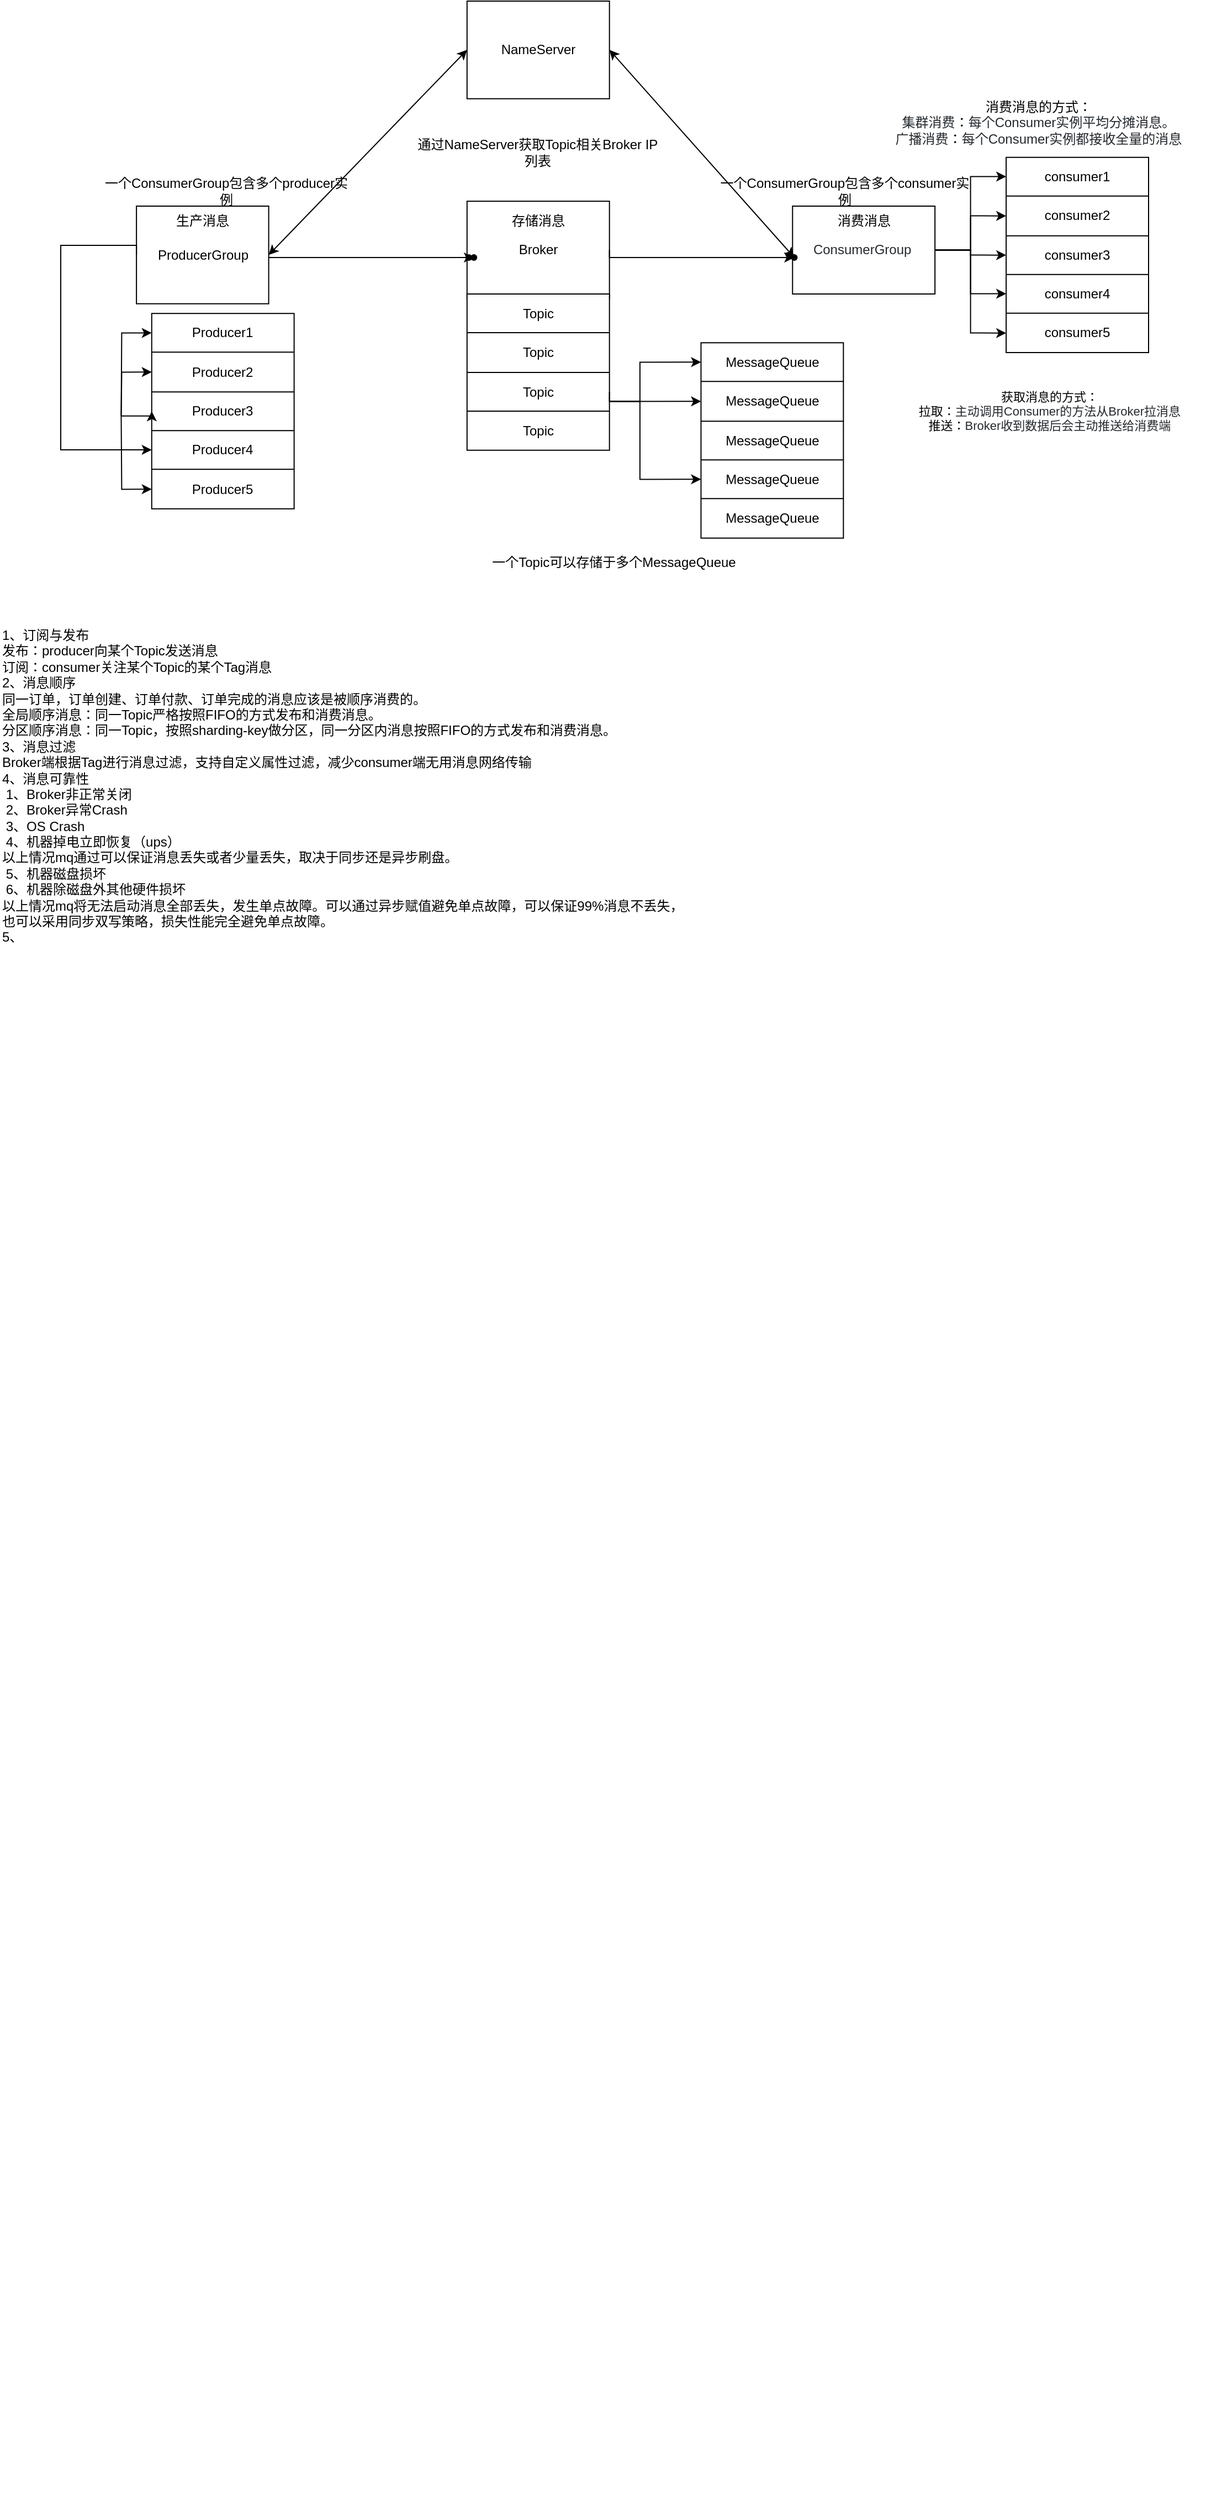 <mxfile version="14.8.3" type="github">
  <diagram id="I4QX_Wi00SEaCnopN8A2" name="第 1 页">
    <mxGraphModel dx="716" dy="378" grid="1" gridSize="10" guides="1" tooltips="1" connect="1" arrows="1" fold="1" page="1" pageScale="1" pageWidth="1200" pageHeight="1920" math="0" shadow="0">
      <root>
        <mxCell id="0" />
        <mxCell id="1" parent="0" />
        <mxCell id="4vib8y3hYMlXYEkq_KwY-170" value="" style="edgeStyle=orthogonalEdgeStyle;rounded=0;orthogonalLoop=1;jettySize=auto;html=1;fontSize=12;entryX=0.453;entryY=0.535;entryDx=0;entryDy=0;entryPerimeter=0;" edge="1" parent="1" source="4vib8y3hYMlXYEkq_KwY-1" target="4vib8y3hYMlXYEkq_KwY-169">
          <mxGeometry relative="1" as="geometry">
            <Array as="points">
              <mxPoint x="360" y="312" />
              <mxPoint x="360" y="312" />
            </Array>
          </mxGeometry>
        </mxCell>
        <mxCell id="4vib8y3hYMlXYEkq_KwY-1" value="ProducerGroup" style="rounded=0;whiteSpace=wrap;html=1;fontSize=12;" vertex="1" parent="1">
          <mxGeometry x="193.557" y="265.5" width="119.737" height="88.333" as="geometry" />
        </mxCell>
        <mxCell id="4vib8y3hYMlXYEkq_KwY-2" value="Broker" style="rounded=0;whiteSpace=wrap;html=1;fontSize=12;" vertex="1" parent="1">
          <mxGeometry x="492.895" y="261.08" width="128.947" height="88.333" as="geometry" />
        </mxCell>
        <mxCell id="4vib8y3hYMlXYEkq_KwY-3" value="&lt;span style=&quot;color: rgb(36, 41, 46); font-size: 12px; background-color: rgb(255, 255, 255);&quot;&gt;ConsumerGroup&amp;nbsp;&lt;/span&gt;" style="rounded=0;whiteSpace=wrap;html=1;fontSize=12;" vertex="1" parent="1">
          <mxGeometry x="787.632" y="265.5" width="128.947" height="79.5" as="geometry" />
        </mxCell>
        <mxCell id="4vib8y3hYMlXYEkq_KwY-4" value="" style="shape=table;html=1;whiteSpace=wrap;startSize=0;container=1;collapsible=0;childLayout=tableLayout;fontSize=12;" vertex="1" parent="1">
          <mxGeometry x="492.895" y="345.003" width="128.947" height="141.333" as="geometry" />
        </mxCell>
        <mxCell id="4vib8y3hYMlXYEkq_KwY-5" value="" style="shape=partialRectangle;html=1;whiteSpace=wrap;collapsible=0;dropTarget=0;pointerEvents=0;fillColor=none;top=0;left=0;bottom=0;right=0;points=[[0,0.5],[1,0.5]];portConstraint=eastwest;fontSize=12;" vertex="1" parent="4vib8y3hYMlXYEkq_KwY-4">
          <mxGeometry width="128.947" height="35" as="geometry" />
        </mxCell>
        <mxCell id="4vib8y3hYMlXYEkq_KwY-6" value="Topic" style="shape=partialRectangle;html=1;whiteSpace=wrap;connectable=0;fillColor=none;top=0;left=0;bottom=0;right=0;overflow=hidden;fontSize=12;" vertex="1" parent="4vib8y3hYMlXYEkq_KwY-5">
          <mxGeometry width="129" height="35" as="geometry" />
        </mxCell>
        <mxCell id="4vib8y3hYMlXYEkq_KwY-18" style="shape=partialRectangle;html=1;whiteSpace=wrap;collapsible=0;dropTarget=0;pointerEvents=0;fillColor=none;top=0;left=0;bottom=0;right=0;points=[[0,0.5],[1,0.5]];portConstraint=eastwest;fontSize=12;" vertex="1" parent="4vib8y3hYMlXYEkq_KwY-4">
          <mxGeometry y="35" width="128.947" height="36" as="geometry" />
        </mxCell>
        <mxCell id="4vib8y3hYMlXYEkq_KwY-19" value="&lt;span style=&quot;font-size: 12px;&quot;&gt;Topic&lt;/span&gt;" style="shape=partialRectangle;html=1;whiteSpace=wrap;connectable=0;fillColor=none;top=0;left=0;bottom=0;right=0;overflow=hidden;fontSize=12;" vertex="1" parent="4vib8y3hYMlXYEkq_KwY-18">
          <mxGeometry width="129" height="36" as="geometry" />
        </mxCell>
        <mxCell id="4vib8y3hYMlXYEkq_KwY-9" value="" style="shape=partialRectangle;html=1;whiteSpace=wrap;collapsible=0;dropTarget=0;pointerEvents=0;fillColor=none;top=0;left=0;bottom=0;right=0;points=[[0,0.5],[1,0.5]];portConstraint=eastwest;fontSize=12;" vertex="1" parent="4vib8y3hYMlXYEkq_KwY-4">
          <mxGeometry y="71" width="128.947" height="35" as="geometry" />
        </mxCell>
        <mxCell id="4vib8y3hYMlXYEkq_KwY-10" value="&lt;span style=&quot;font-size: 12px;&quot;&gt;Topic&lt;/span&gt;" style="shape=partialRectangle;html=1;whiteSpace=wrap;connectable=0;fillColor=none;top=0;left=0;bottom=0;right=0;overflow=hidden;fontSize=12;" vertex="1" parent="4vib8y3hYMlXYEkq_KwY-9">
          <mxGeometry width="129" height="35" as="geometry" />
        </mxCell>
        <mxCell id="4vib8y3hYMlXYEkq_KwY-13" value="" style="shape=partialRectangle;html=1;whiteSpace=wrap;collapsible=0;dropTarget=0;pointerEvents=0;fillColor=none;top=0;left=0;bottom=0;right=0;points=[[0,0.5],[1,0.5]];portConstraint=eastwest;fontSize=12;" vertex="1" parent="4vib8y3hYMlXYEkq_KwY-4">
          <mxGeometry y="106" width="128.947" height="35" as="geometry" />
        </mxCell>
        <mxCell id="4vib8y3hYMlXYEkq_KwY-14" value="&lt;span style=&quot;font-size: 12px;&quot;&gt;Topic&lt;/span&gt;" style="shape=partialRectangle;html=1;whiteSpace=wrap;connectable=0;fillColor=none;top=0;left=0;bottom=0;right=0;overflow=hidden;fontSize=12;" vertex="1" parent="4vib8y3hYMlXYEkq_KwY-13">
          <mxGeometry width="129" height="35" as="geometry" />
        </mxCell>
        <mxCell id="4vib8y3hYMlXYEkq_KwY-20" value="" style="shape=table;html=1;whiteSpace=wrap;startSize=0;container=1;collapsible=0;childLayout=tableLayout;fontSize=12;" vertex="1" parent="1">
          <mxGeometry x="704.737" y="389.167" width="128.947" height="176.667" as="geometry" />
        </mxCell>
        <mxCell id="4vib8y3hYMlXYEkq_KwY-21" value="" style="shape=partialRectangle;html=1;whiteSpace=wrap;collapsible=0;dropTarget=0;pointerEvents=0;fillColor=none;top=0;left=0;bottom=0;right=0;points=[[0,0.5],[1,0.5]];portConstraint=eastwest;fontSize=12;" vertex="1" parent="4vib8y3hYMlXYEkq_KwY-20">
          <mxGeometry width="128.947" height="35" as="geometry" />
        </mxCell>
        <mxCell id="4vib8y3hYMlXYEkq_KwY-22" value="MessageQueue" style="shape=partialRectangle;html=1;whiteSpace=wrap;connectable=0;fillColor=none;top=0;left=0;bottom=0;right=0;overflow=hidden;fontSize=12;" vertex="1" parent="4vib8y3hYMlXYEkq_KwY-21">
          <mxGeometry width="129" height="35" as="geometry" />
        </mxCell>
        <mxCell id="4vib8y3hYMlXYEkq_KwY-25" value="" style="shape=partialRectangle;html=1;whiteSpace=wrap;collapsible=0;dropTarget=0;pointerEvents=0;fillColor=none;top=0;left=0;bottom=0;right=0;points=[[0,0.5],[1,0.5]];portConstraint=eastwest;fontSize=12;" vertex="1" parent="4vib8y3hYMlXYEkq_KwY-20">
          <mxGeometry y="35" width="128.947" height="36" as="geometry" />
        </mxCell>
        <mxCell id="4vib8y3hYMlXYEkq_KwY-26" value="&lt;span style=&quot;font-size: 12px;&quot;&gt;MessageQueue&lt;/span&gt;" style="shape=partialRectangle;html=1;whiteSpace=wrap;connectable=0;fillColor=none;top=0;left=0;bottom=0;right=0;overflow=hidden;fontSize=12;" vertex="1" parent="4vib8y3hYMlXYEkq_KwY-25">
          <mxGeometry width="129" height="36" as="geometry" />
        </mxCell>
        <mxCell id="4vib8y3hYMlXYEkq_KwY-29" value="" style="shape=partialRectangle;html=1;whiteSpace=wrap;collapsible=0;dropTarget=0;pointerEvents=0;fillColor=none;top=0;left=0;bottom=0;right=0;points=[[0,0.5],[1,0.5]];portConstraint=eastwest;fontSize=12;" vertex="1" parent="4vib8y3hYMlXYEkq_KwY-20">
          <mxGeometry y="71" width="128.947" height="35" as="geometry" />
        </mxCell>
        <mxCell id="4vib8y3hYMlXYEkq_KwY-30" value="&lt;span style=&quot;font-size: 12px;&quot;&gt;MessageQueue&lt;/span&gt;" style="shape=partialRectangle;html=1;whiteSpace=wrap;connectable=0;fillColor=none;top=0;left=0;bottom=0;right=0;overflow=hidden;fontSize=12;" vertex="1" parent="4vib8y3hYMlXYEkq_KwY-29">
          <mxGeometry width="129" height="35" as="geometry" />
        </mxCell>
        <mxCell id="4vib8y3hYMlXYEkq_KwY-39" style="shape=partialRectangle;html=1;whiteSpace=wrap;collapsible=0;dropTarget=0;pointerEvents=0;fillColor=none;top=0;left=0;bottom=0;right=0;points=[[0,0.5],[1,0.5]];portConstraint=eastwest;fontSize=12;" vertex="1" parent="4vib8y3hYMlXYEkq_KwY-20">
          <mxGeometry y="106" width="128.947" height="35" as="geometry" />
        </mxCell>
        <mxCell id="4vib8y3hYMlXYEkq_KwY-40" value="&lt;span style=&quot;font-size: 12px;&quot;&gt;MessageQueue&lt;/span&gt;" style="shape=partialRectangle;html=1;whiteSpace=wrap;connectable=0;fillColor=none;top=0;left=0;bottom=0;right=0;overflow=hidden;fontSize=12;" vertex="1" parent="4vib8y3hYMlXYEkq_KwY-39">
          <mxGeometry width="129" height="35" as="geometry" />
        </mxCell>
        <mxCell id="4vib8y3hYMlXYEkq_KwY-41" style="shape=partialRectangle;html=1;whiteSpace=wrap;collapsible=0;dropTarget=0;pointerEvents=0;fillColor=none;top=0;left=0;bottom=0;right=0;points=[[0,0.5],[1,0.5]];portConstraint=eastwest;fontSize=12;" vertex="1" parent="4vib8y3hYMlXYEkq_KwY-20">
          <mxGeometry y="141" width="128.947" height="36" as="geometry" />
        </mxCell>
        <mxCell id="4vib8y3hYMlXYEkq_KwY-42" value="&lt;span style=&quot;font-size: 12px;&quot;&gt;MessageQueue&lt;/span&gt;" style="shape=partialRectangle;html=1;whiteSpace=wrap;connectable=0;fillColor=none;top=0;left=0;bottom=0;right=0;overflow=hidden;fontSize=12;" vertex="1" parent="4vib8y3hYMlXYEkq_KwY-41">
          <mxGeometry width="129" height="36" as="geometry" />
        </mxCell>
        <mxCell id="4vib8y3hYMlXYEkq_KwY-36" value="" style="edgeStyle=orthogonalEdgeStyle;rounded=0;orthogonalLoop=1;jettySize=auto;html=1;entryX=0;entryY=0.5;entryDx=0;entryDy=0;fontSize=12;" edge="1" parent="1" source="4vib8y3hYMlXYEkq_KwY-9" target="4vib8y3hYMlXYEkq_KwY-39">
          <mxGeometry x="60" y="80" as="geometry">
            <Array as="points">
              <mxPoint x="649.474" y="442.167" />
              <mxPoint x="649.474" y="512.833" />
            </Array>
          </mxGeometry>
        </mxCell>
        <mxCell id="4vib8y3hYMlXYEkq_KwY-37" value="" style="edgeStyle=orthogonalEdgeStyle;rounded=0;orthogonalLoop=1;jettySize=auto;html=1;exitX=1;exitY=0.5;exitDx=0;exitDy=0;entryX=0;entryY=0.5;entryDx=0;entryDy=0;fontSize=12;" edge="1" parent="1" source="4vib8y3hYMlXYEkq_KwY-9" target="4vib8y3hYMlXYEkq_KwY-25">
          <mxGeometry x="60" y="80" as="geometry">
            <mxPoint x="631.053" y="451" as="sourcePoint" />
            <mxPoint x="713.947" y="486.333" as="targetPoint" />
            <Array as="points">
              <mxPoint x="622" y="442" />
            </Array>
          </mxGeometry>
        </mxCell>
        <mxCell id="4vib8y3hYMlXYEkq_KwY-38" value="" style="edgeStyle=orthogonalEdgeStyle;rounded=0;orthogonalLoop=1;jettySize=auto;html=1;entryX=0;entryY=0.5;entryDx=0;entryDy=0;fontSize=12;" edge="1" parent="1" target="4vib8y3hYMlXYEkq_KwY-21">
          <mxGeometry x="60" y="80" as="geometry">
            <mxPoint x="621.842" y="442.167" as="sourcePoint" />
            <mxPoint x="713.947" y="451" as="targetPoint" />
            <Array as="points">
              <mxPoint x="649.474" y="442.167" />
              <mxPoint x="649.474" y="406.833" />
            </Array>
          </mxGeometry>
        </mxCell>
        <mxCell id="4vib8y3hYMlXYEkq_KwY-47" value="" style="shape=waypoint;size=6;pointerEvents=1;points=[];fillColor=#ffffff;resizable=0;rotatable=0;perimeter=centerPerimeter;snapToPoint=1;rounded=0;fontSize=12;" vertex="1" parent="1">
          <mxGeometry x="474.474" y="292" width="40" height="40" as="geometry" />
        </mxCell>
        <mxCell id="4vib8y3hYMlXYEkq_KwY-49" value="" style="shape=waypoint;size=6;pointerEvents=1;points=[];fillColor=#ffffff;resizable=0;rotatable=0;perimeter=centerPerimeter;snapToPoint=1;rounded=0;fontSize=12;" vertex="1" parent="1">
          <mxGeometry x="769.211" y="292" width="40" height="40" as="geometry" />
        </mxCell>
        <mxCell id="4vib8y3hYMlXYEkq_KwY-51" value="" style="shape=table;html=1;whiteSpace=wrap;startSize=0;container=1;collapsible=0;childLayout=tableLayout;fontSize=12;" vertex="1" parent="1">
          <mxGeometry x="981.053" y="221.333" width="128.947" height="176.667" as="geometry" />
        </mxCell>
        <mxCell id="4vib8y3hYMlXYEkq_KwY-52" value="" style="shape=partialRectangle;html=1;whiteSpace=wrap;collapsible=0;dropTarget=0;pointerEvents=0;fillColor=none;top=0;left=0;bottom=0;right=0;points=[[0,0.5],[1,0.5]];portConstraint=eastwest;fontSize=12;" vertex="1" parent="4vib8y3hYMlXYEkq_KwY-51">
          <mxGeometry width="128.947" height="35" as="geometry" />
        </mxCell>
        <mxCell id="4vib8y3hYMlXYEkq_KwY-53" value="consumer1" style="shape=partialRectangle;html=1;whiteSpace=wrap;connectable=0;fillColor=none;top=0;left=0;bottom=0;right=0;overflow=hidden;fontSize=12;" vertex="1" parent="4vib8y3hYMlXYEkq_KwY-52">
          <mxGeometry width="129" height="35" as="geometry" />
        </mxCell>
        <mxCell id="4vib8y3hYMlXYEkq_KwY-54" value="" style="shape=partialRectangle;html=1;whiteSpace=wrap;collapsible=0;dropTarget=0;pointerEvents=0;fillColor=none;top=0;left=0;bottom=0;right=0;points=[[0,0.5],[1,0.5]];portConstraint=eastwest;fontSize=12;" vertex="1" parent="4vib8y3hYMlXYEkq_KwY-51">
          <mxGeometry y="35" width="128.947" height="36" as="geometry" />
        </mxCell>
        <mxCell id="4vib8y3hYMlXYEkq_KwY-55" value="consumer2" style="shape=partialRectangle;html=1;whiteSpace=wrap;connectable=0;fillColor=none;top=0;left=0;bottom=0;right=0;overflow=hidden;fontSize=12;" vertex="1" parent="4vib8y3hYMlXYEkq_KwY-54">
          <mxGeometry width="129" height="36" as="geometry" />
        </mxCell>
        <mxCell id="4vib8y3hYMlXYEkq_KwY-56" value="" style="shape=partialRectangle;html=1;whiteSpace=wrap;collapsible=0;dropTarget=0;pointerEvents=0;fillColor=none;top=0;left=0;bottom=0;right=0;points=[[0,0.5],[1,0.5]];portConstraint=eastwest;fontSize=12;" vertex="1" parent="4vib8y3hYMlXYEkq_KwY-51">
          <mxGeometry y="71" width="128.947" height="35" as="geometry" />
        </mxCell>
        <mxCell id="4vib8y3hYMlXYEkq_KwY-57" value="consumer3" style="shape=partialRectangle;html=1;whiteSpace=wrap;connectable=0;fillColor=none;top=0;left=0;bottom=0;right=0;overflow=hidden;fontSize=12;" vertex="1" parent="4vib8y3hYMlXYEkq_KwY-56">
          <mxGeometry width="129" height="35" as="geometry" />
        </mxCell>
        <mxCell id="4vib8y3hYMlXYEkq_KwY-58" style="shape=partialRectangle;html=1;whiteSpace=wrap;collapsible=0;dropTarget=0;pointerEvents=0;fillColor=none;top=0;left=0;bottom=0;right=0;points=[[0,0.5],[1,0.5]];portConstraint=eastwest;fontSize=12;" vertex="1" parent="4vib8y3hYMlXYEkq_KwY-51">
          <mxGeometry y="106" width="128.947" height="35" as="geometry" />
        </mxCell>
        <mxCell id="4vib8y3hYMlXYEkq_KwY-59" value="consumer4" style="shape=partialRectangle;html=1;whiteSpace=wrap;connectable=0;fillColor=none;top=0;left=0;bottom=0;right=0;overflow=hidden;fontSize=12;" vertex="1" parent="4vib8y3hYMlXYEkq_KwY-58">
          <mxGeometry width="129" height="35" as="geometry" />
        </mxCell>
        <mxCell id="4vib8y3hYMlXYEkq_KwY-60" style="shape=partialRectangle;html=1;whiteSpace=wrap;collapsible=0;dropTarget=0;pointerEvents=0;fillColor=none;top=0;left=0;bottom=0;right=0;points=[[0,0.5],[1,0.5]];portConstraint=eastwest;fontSize=12;" vertex="1" parent="4vib8y3hYMlXYEkq_KwY-51">
          <mxGeometry y="141" width="128.947" height="36" as="geometry" />
        </mxCell>
        <mxCell id="4vib8y3hYMlXYEkq_KwY-61" value="consumer5" style="shape=partialRectangle;html=1;whiteSpace=wrap;connectable=0;fillColor=none;top=0;left=0;bottom=0;right=0;overflow=hidden;fontSize=12;" vertex="1" parent="4vib8y3hYMlXYEkq_KwY-60">
          <mxGeometry width="129" height="36" as="geometry" />
        </mxCell>
        <mxCell id="4vib8y3hYMlXYEkq_KwY-66" value="" style="edgeStyle=orthogonalEdgeStyle;rounded=0;orthogonalLoop=1;jettySize=auto;html=1;exitX=1;exitY=0.5;exitDx=0;exitDy=0;fontSize=12;" edge="1" parent="1" source="4vib8y3hYMlXYEkq_KwY-3" target="4vib8y3hYMlXYEkq_KwY-52">
          <mxGeometry x="60" y="80" as="geometry">
            <mxPoint x="925.789" y="314.083" as="sourcePoint" />
            <mxPoint x="990.263" y="353.833" as="targetPoint" />
          </mxGeometry>
        </mxCell>
        <mxCell id="4vib8y3hYMlXYEkq_KwY-67" value="" style="edgeStyle=orthogonalEdgeStyle;rounded=0;orthogonalLoop=1;jettySize=auto;html=1;exitX=1;exitY=0.5;exitDx=0;exitDy=0;entryX=0;entryY=0.5;entryDx=0;entryDy=0;fontSize=12;" edge="1" parent="1" source="4vib8y3hYMlXYEkq_KwY-3" target="4vib8y3hYMlXYEkq_KwY-54">
          <mxGeometry x="60" y="80" as="geometry">
            <mxPoint x="925.789" y="314.083" as="sourcePoint" />
            <mxPoint x="990.263" y="247.833" as="targetPoint" />
          </mxGeometry>
        </mxCell>
        <mxCell id="4vib8y3hYMlXYEkq_KwY-68" value="" style="edgeStyle=orthogonalEdgeStyle;rounded=0;orthogonalLoop=1;jettySize=auto;html=1;exitX=1;exitY=0.5;exitDx=0;exitDy=0;entryX=0;entryY=0.5;entryDx=0;entryDy=0;fontSize=12;" edge="1" parent="1" source="4vib8y3hYMlXYEkq_KwY-3" target="4vib8y3hYMlXYEkq_KwY-56">
          <mxGeometry x="60" y="80" as="geometry">
            <mxPoint x="925.789" y="314.083" as="sourcePoint" />
            <mxPoint x="990.263" y="283.167" as="targetPoint" />
          </mxGeometry>
        </mxCell>
        <mxCell id="4vib8y3hYMlXYEkq_KwY-69" value="" style="edgeStyle=orthogonalEdgeStyle;rounded=0;orthogonalLoop=1;jettySize=auto;html=1;exitX=1;exitY=0.5;exitDx=0;exitDy=0;entryX=0;entryY=0.5;entryDx=0;entryDy=0;entryPerimeter=0;fontSize=12;" edge="1" parent="1" source="4vib8y3hYMlXYEkq_KwY-3" target="4vib8y3hYMlXYEkq_KwY-60">
          <mxGeometry x="60" y="80" as="geometry">
            <mxPoint x="935" y="322.917" as="sourcePoint" />
            <mxPoint x="999.474" y="292" as="targetPoint" />
          </mxGeometry>
        </mxCell>
        <mxCell id="4vib8y3hYMlXYEkq_KwY-72" value="一个ConsumerGroup包含多个consumer实例" style="text;html=1;strokeColor=none;fillColor=none;align=center;verticalAlign=middle;whiteSpace=wrap;rounded=0;fontSize=12;" vertex="1" parent="1">
          <mxGeometry x="719.996" y="229.997" width="230.263" height="44.167" as="geometry" />
        </mxCell>
        <mxCell id="4vib8y3hYMlXYEkq_KwY-73" value="一个Topic可以存储于多个MessageQueue" style="text;html=1;strokeColor=none;fillColor=none;align=center;verticalAlign=middle;whiteSpace=wrap;rounded=0;fontSize=12;" vertex="1" parent="1">
          <mxGeometry x="511.316" y="565.833" width="230.263" height="44.167" as="geometry" />
        </mxCell>
        <mxCell id="4vib8y3hYMlXYEkq_KwY-74" value="生产消息" style="text;html=1;strokeColor=none;fillColor=none;align=center;verticalAlign=middle;whiteSpace=wrap;rounded=0;fontSize=12;" vertex="1" parent="1">
          <mxGeometry x="182.039" y="256.667" width="142.763" height="44.167" as="geometry" />
        </mxCell>
        <mxCell id="4vib8y3hYMlXYEkq_KwY-75" value="存储消息" style="text;html=1;strokeColor=none;fillColor=none;align=center;verticalAlign=middle;whiteSpace=wrap;rounded=0;fontSize=12;" vertex="1" parent="1">
          <mxGeometry x="485.987" y="256.667" width="142.763" height="44.167" as="geometry" />
        </mxCell>
        <mxCell id="4vib8y3hYMlXYEkq_KwY-76" value="消费消息" style="text;html=1;strokeColor=none;fillColor=none;align=center;verticalAlign=middle;whiteSpace=wrap;rounded=0;fontSize=12;" vertex="1" parent="1">
          <mxGeometry x="780.724" y="256.667" width="142.763" height="44.167" as="geometry" />
        </mxCell>
        <mxCell id="4vib8y3hYMlXYEkq_KwY-77" value="&lt;h2 style=&quot;box-sizing: border-box; margin-bottom: 16px; margin-top: 24px; font-weight: 600; font-size: 12px; line-height: 1.25; border-bottom: 1px solid; padding-bottom: 0.3em; color: rgb(36, 41, 46); font-style: normal; letter-spacing: normal; text-indent: 0px; text-transform: none; word-spacing: 0px; background-color: rgb(255, 255, 255);&quot;&gt;&lt;br style=&quot;font-size: 12px;&quot;&gt;&lt;/h2&gt;" style="text;whiteSpace=wrap;html=1;fontSize=12;" vertex="1" parent="1">
          <mxGeometry x="350.132" y="88.833" width="128.947" height="70.667" as="geometry" />
        </mxCell>
        <mxCell id="4vib8y3hYMlXYEkq_KwY-78" value="NameServer" style="rounded=0;whiteSpace=wrap;html=1;fontSize=12;" vertex="1" parent="1">
          <mxGeometry x="492.895" y="80" width="128.947" height="88.333" as="geometry" />
        </mxCell>
        <mxCell id="4vib8y3hYMlXYEkq_KwY-79" value="" style="endArrow=classic;startArrow=classic;html=1;exitX=1;exitY=0.5;exitDx=0;exitDy=0;entryX=0;entryY=0.5;entryDx=0;entryDy=0;fontSize=12;" edge="1" parent="1" source="4vib8y3hYMlXYEkq_KwY-1" target="4vib8y3hYMlXYEkq_KwY-78">
          <mxGeometry x="60" y="80" width="50" height="50" as="geometry">
            <mxPoint x="649.474" y="247.833" as="sourcePoint" />
            <mxPoint x="695.526" y="203.667" as="targetPoint" />
          </mxGeometry>
        </mxCell>
        <mxCell id="4vib8y3hYMlXYEkq_KwY-80" value="" style="endArrow=classic;startArrow=classic;html=1;exitX=0.47;exitY=0.455;exitDx=0;exitDy=0;exitPerimeter=0;fontSize=12;" edge="1" parent="1" source="4vib8y3hYMlXYEkq_KwY-49">
          <mxGeometry x="60" y="80" width="50" height="50" as="geometry">
            <mxPoint x="317.895" y="318.5" as="sourcePoint" />
            <mxPoint x="621.842" y="124.167" as="targetPoint" />
          </mxGeometry>
        </mxCell>
        <mxCell id="4vib8y3hYMlXYEkq_KwY-81" value="通过NameServer获取Topic相关Broker IP列表" style="text;html=1;strokeColor=none;fillColor=none;align=center;verticalAlign=middle;whiteSpace=wrap;rounded=0;fontSize=12;" vertex="1" parent="1">
          <mxGeometry x="442.237" y="194.833" width="230.263" height="44.167" as="geometry" />
        </mxCell>
        <mxCell id="4vib8y3hYMlXYEkq_KwY-148" value="" style="shape=table;html=1;whiteSpace=wrap;startSize=0;container=1;collapsible=0;childLayout=tableLayout;direction=east;fontSize=12;" vertex="1" parent="1">
          <mxGeometry x="207.368" y="362.667" width="128.947" height="176.667" as="geometry" />
        </mxCell>
        <mxCell id="4vib8y3hYMlXYEkq_KwY-149" value="" style="shape=partialRectangle;html=1;whiteSpace=wrap;collapsible=0;dropTarget=0;pointerEvents=0;fillColor=none;top=0;left=0;bottom=0;right=0;points=[[0,0.5],[1,0.5]];portConstraint=eastwest;fontSize=12;" vertex="1" parent="4vib8y3hYMlXYEkq_KwY-148">
          <mxGeometry width="128.947" height="35" as="geometry" />
        </mxCell>
        <mxCell id="4vib8y3hYMlXYEkq_KwY-150" value="Producer1" style="shape=partialRectangle;html=1;whiteSpace=wrap;connectable=0;fillColor=none;top=0;left=0;bottom=0;right=0;overflow=hidden;fontSize=12;" vertex="1" parent="4vib8y3hYMlXYEkq_KwY-149">
          <mxGeometry width="129" height="35" as="geometry" />
        </mxCell>
        <mxCell id="4vib8y3hYMlXYEkq_KwY-151" value="" style="shape=partialRectangle;html=1;whiteSpace=wrap;collapsible=0;dropTarget=0;pointerEvents=0;fillColor=none;top=0;left=0;bottom=0;right=0;points=[[0,0.5],[1,0.5]];portConstraint=eastwest;fontSize=12;" vertex="1" parent="4vib8y3hYMlXYEkq_KwY-148">
          <mxGeometry y="35" width="128.947" height="36" as="geometry" />
        </mxCell>
        <mxCell id="4vib8y3hYMlXYEkq_KwY-152" value="Producer2" style="shape=partialRectangle;html=1;whiteSpace=wrap;connectable=0;fillColor=none;top=0;left=0;bottom=0;right=0;overflow=hidden;fontSize=12;" vertex="1" parent="4vib8y3hYMlXYEkq_KwY-151">
          <mxGeometry width="129" height="36" as="geometry" />
        </mxCell>
        <mxCell id="4vib8y3hYMlXYEkq_KwY-153" value="" style="shape=partialRectangle;html=1;whiteSpace=wrap;collapsible=0;dropTarget=0;pointerEvents=0;fillColor=none;top=0;left=0;bottom=0;right=0;points=[[0,0.5],[1,0.5]];portConstraint=eastwest;fontSize=12;" vertex="1" parent="4vib8y3hYMlXYEkq_KwY-148">
          <mxGeometry y="71" width="128.947" height="35" as="geometry" />
        </mxCell>
        <mxCell id="4vib8y3hYMlXYEkq_KwY-154" value="Producer3" style="shape=partialRectangle;html=1;whiteSpace=wrap;connectable=0;fillColor=none;top=0;left=0;bottom=0;right=0;overflow=hidden;fontSize=12;" vertex="1" parent="4vib8y3hYMlXYEkq_KwY-153">
          <mxGeometry width="129" height="35" as="geometry" />
        </mxCell>
        <mxCell id="4vib8y3hYMlXYEkq_KwY-155" style="shape=partialRectangle;html=1;whiteSpace=wrap;collapsible=0;dropTarget=0;pointerEvents=0;fillColor=none;top=0;left=0;bottom=0;right=0;points=[[0,0.5],[1,0.5]];portConstraint=eastwest;fontSize=12;" vertex="1" parent="4vib8y3hYMlXYEkq_KwY-148">
          <mxGeometry y="106" width="128.947" height="35" as="geometry" />
        </mxCell>
        <mxCell id="4vib8y3hYMlXYEkq_KwY-156" value="Producer4" style="shape=partialRectangle;html=1;whiteSpace=wrap;connectable=0;fillColor=none;top=0;left=0;bottom=0;right=0;overflow=hidden;fontSize=12;" vertex="1" parent="4vib8y3hYMlXYEkq_KwY-155">
          <mxGeometry width="129" height="35" as="geometry" />
        </mxCell>
        <mxCell id="4vib8y3hYMlXYEkq_KwY-157" style="shape=partialRectangle;html=1;whiteSpace=wrap;collapsible=0;dropTarget=0;pointerEvents=0;fillColor=none;top=0;left=0;bottom=0;right=0;points=[[0,0.5],[1,0.5]];portConstraint=eastwest;fontSize=12;" vertex="1" parent="4vib8y3hYMlXYEkq_KwY-148">
          <mxGeometry y="141" width="128.947" height="36" as="geometry" />
        </mxCell>
        <mxCell id="4vib8y3hYMlXYEkq_KwY-158" value="Producer5" style="shape=partialRectangle;html=1;whiteSpace=wrap;connectable=0;fillColor=none;top=0;left=0;bottom=0;right=0;overflow=hidden;fontSize=12;" vertex="1" parent="4vib8y3hYMlXYEkq_KwY-157">
          <mxGeometry width="129" height="36" as="geometry" />
        </mxCell>
        <mxCell id="4vib8y3hYMlXYEkq_KwY-159" value="" style="edgeStyle=orthogonalEdgeStyle;rounded=0;orthogonalLoop=1;jettySize=auto;html=1;exitX=1;exitY=0.5;exitDx=0;exitDy=0;fontSize=12;" edge="1" parent="1" target="4vib8y3hYMlXYEkq_KwY-149">
          <mxGeometry x="60" y="80" as="geometry">
            <mxPoint x="179.737" y="455.417" as="sourcePoint" />
            <mxPoint x="276.447" y="481.917" as="targetPoint" />
          </mxGeometry>
        </mxCell>
        <mxCell id="4vib8y3hYMlXYEkq_KwY-160" value="" style="edgeStyle=orthogonalEdgeStyle;rounded=0;orthogonalLoop=1;jettySize=auto;html=1;exitX=1;exitY=0.5;exitDx=0;exitDy=0;entryX=0;entryY=0.5;entryDx=0;entryDy=0;fontSize=12;" edge="1" parent="1" target="4vib8y3hYMlXYEkq_KwY-151">
          <mxGeometry x="60" y="80" as="geometry">
            <mxPoint x="179.737" y="455.417" as="sourcePoint" />
            <mxPoint x="276.447" y="375.917" as="targetPoint" />
          </mxGeometry>
        </mxCell>
        <mxCell id="4vib8y3hYMlXYEkq_KwY-161" value="" style="edgeStyle=orthogonalEdgeStyle;rounded=0;orthogonalLoop=1;jettySize=auto;html=1;exitX=1;exitY=0.5;exitDx=0;exitDy=0;entryX=0;entryY=0.5;entryDx=0;entryDy=0;fontSize=12;" edge="1" parent="1" target="4vib8y3hYMlXYEkq_KwY-153">
          <mxGeometry x="60" y="80" as="geometry">
            <mxPoint x="179.737" y="455.417" as="sourcePoint" />
            <mxPoint x="276.447" y="411.25" as="targetPoint" />
          </mxGeometry>
        </mxCell>
        <mxCell id="4vib8y3hYMlXYEkq_KwY-162" value="" style="edgeStyle=orthogonalEdgeStyle;rounded=0;orthogonalLoop=1;jettySize=auto;html=1;exitX=1;exitY=0.5;exitDx=0;exitDy=0;entryX=0;entryY=0.5;entryDx=0;entryDy=0;entryPerimeter=0;fontSize=12;" edge="1" parent="1" target="4vib8y3hYMlXYEkq_KwY-157">
          <mxGeometry x="60" y="80" as="geometry">
            <mxPoint x="179.737" y="455.417" as="sourcePoint" />
            <mxPoint x="285.658" y="420.083" as="targetPoint" />
          </mxGeometry>
        </mxCell>
        <mxCell id="4vib8y3hYMlXYEkq_KwY-146" value="" style="edgeStyle=orthogonalEdgeStyle;rounded=0;orthogonalLoop=1;jettySize=auto;html=1;exitX=0;exitY=0.5;exitDx=0;exitDy=0;fontSize=12;" edge="1" parent="1" source="4vib8y3hYMlXYEkq_KwY-1" target="4vib8y3hYMlXYEkq_KwY-155">
          <mxGeometry x="60" y="80" as="geometry">
            <Array as="points">
              <mxPoint x="125" y="301" />
              <mxPoint x="125" y="486" />
            </Array>
          </mxGeometry>
        </mxCell>
        <mxCell id="4vib8y3hYMlXYEkq_KwY-164" value="一个ConsumerGroup包含多个producer实例" style="text;html=1;strokeColor=none;fillColor=none;align=center;verticalAlign=middle;whiteSpace=wrap;rounded=0;fontSize=12;" vertex="1" parent="1">
          <mxGeometry x="160" y="229.993" width="230.263" height="44.167" as="geometry" />
        </mxCell>
        <mxCell id="4vib8y3hYMlXYEkq_KwY-165" value="&lt;font style=&quot;font-size: 11px&quot;&gt;获取消息的方式：&lt;br style=&quot;font-size: 11px&quot;&gt;拉取：&lt;span style=&quot;color: rgb(36 , 41 , 46) ; font-size: 11px ; background-color: rgb(255 , 255 , 255)&quot;&gt;主动调用Consumer的方法从Broker拉消息&lt;/span&gt;&lt;br style=&quot;font-size: 11px&quot;&gt;推送：&lt;span style=&quot;color: rgb(36 , 41 , 46) ; background-color: rgb(255 , 255 , 255) ; font-size: 11px&quot;&gt;Broker收到数据后会主动推送给消费端&lt;/span&gt;&lt;/font&gt;" style="text;html=1;strokeColor=none;fillColor=none;align=center;verticalAlign=middle;whiteSpace=wrap;rounded=0;fontSize=11;" vertex="1" parent="1">
          <mxGeometry x="880" y="428.91" width="280.66" height="44.17" as="geometry" />
        </mxCell>
        <mxCell id="4vib8y3hYMlXYEkq_KwY-50" value="" style="edgeStyle=orthogonalEdgeStyle;rounded=0;orthogonalLoop=1;jettySize=auto;html=1;fontSize=12;exitX=1;exitY=0.5;exitDx=0;exitDy=0;" edge="1" parent="1" source="4vib8y3hYMlXYEkq_KwY-2" target="4vib8y3hYMlXYEkq_KwY-49">
          <mxGeometry x="60" y="80" as="geometry">
            <Array as="points">
              <mxPoint x="622" y="312" />
            </Array>
          </mxGeometry>
        </mxCell>
        <mxCell id="4vib8y3hYMlXYEkq_KwY-65" value="" style="edgeStyle=orthogonalEdgeStyle;rounded=0;orthogonalLoop=1;jettySize=auto;html=1;fontSize=12;" edge="1" parent="1" source="4vib8y3hYMlXYEkq_KwY-3" target="4vib8y3hYMlXYEkq_KwY-58">
          <mxGeometry x="60" y="80" as="geometry" />
        </mxCell>
        <mxCell id="4vib8y3hYMlXYEkq_KwY-169" value="" style="shape=waypoint;size=6;pointerEvents=1;points=[];fillColor=#ffffff;resizable=0;rotatable=0;perimeter=centerPerimeter;snapToPoint=1;rounded=0;" vertex="1" parent="1">
          <mxGeometry x="479.083" y="291.997" width="40" height="40" as="geometry" />
        </mxCell>
        <mxCell id="4vib8y3hYMlXYEkq_KwY-171" value="&lt;font style=&quot;font-size: 12px;&quot;&gt;消费消息的方式：&lt;br style=&quot;font-size: 12px;&quot;&gt;&lt;span style=&quot;color: rgb(36, 41, 46); font-size: 12px; background-color: rgb(255, 255, 255);&quot;&gt;集群消费&lt;/span&gt;：&lt;span style=&quot;color: rgb(36, 41, 46); font-size: 12px; background-color: rgb(255, 255, 255);&quot;&gt;每个Consumer实例平均分摊消息。&lt;/span&gt;&lt;br style=&quot;font-size: 12px;&quot;&gt;&lt;span style=&quot;color: rgb(36, 41, 46); font-size: 12px; background-color: rgb(255, 255, 255);&quot;&gt;广播消费&lt;/span&gt;：&lt;/font&gt;&lt;span style=&quot;color: rgb(36, 41, 46); font-size: 12px; background-color: rgb(255, 255, 255);&quot;&gt;每个Consumer实例都接收全量的消息&lt;/span&gt;" style="text;html=1;strokeColor=none;fillColor=none;align=center;verticalAlign=middle;whiteSpace=wrap;rounded=0;fontSize=12;" vertex="1" parent="1">
          <mxGeometry x="870" y="168.33" width="280.66" height="44.17" as="geometry" />
        </mxCell>
        <mxCell id="4vib8y3hYMlXYEkq_KwY-172" value="1、订阅与发布&lt;br&gt;发布：producer向某个Topic发送消息&lt;br&gt;订阅：consumer关注某个Topic的某个Tag消息&lt;br&gt;2、消息顺序&lt;br&gt;同一订单，订单创建、订单付款、订单完成的消息应该是被顺序消费的。&lt;br&gt;全局顺序消息：同一Topic严格按照FIFO的方式发布和消费消息。&lt;br&gt;分区顺序消息：同一Topic，按照sharding-key做分区，同一分区内消息按照FIFO的方式发布和消费消息。&lt;br&gt;3、消息过滤&lt;br&gt;Broker端根据Tag进行消息过滤，支持自定义属性过滤，减少consumer端无用消息网络传输&lt;br&gt;4、消息可靠性&lt;br&gt;&lt;span style=&quot;white-space: pre&quot;&gt;	&lt;/span&gt;1、Broker非正常关闭&lt;br&gt;&lt;span style=&quot;white-space: pre&quot;&gt;	&lt;/span&gt;2、Broker异常Crash&lt;br&gt;&lt;span style=&quot;white-space: pre&quot;&gt;	&lt;/span&gt;3、OS Crash&lt;br&gt;&lt;span style=&quot;white-space: pre&quot;&gt;	&lt;/span&gt;4、机器掉电立即恢复（ups）&lt;br&gt;以上情况mq通过可以保证消息丢失或者少量丢失，取决于同步还是异步刷盘。&lt;br&gt;&lt;span style=&quot;white-space: pre&quot;&gt;	&lt;/span&gt;5、机器磁盘损坏&lt;br&gt;&lt;span style=&quot;white-space: pre&quot;&gt;	&lt;/span&gt;6、机器除磁盘外其他硬件损坏&lt;br&gt;以上情况mq将无法启动消息全部丢失，发生单点故障。可以通过异步赋值避免单点故障，可以保证99%消息不丢失，&lt;br&gt;也可以采用同步双写策略，损失性能完全避免单点故障。&lt;br&gt;5、" style="text;html=1;strokeColor=none;fillColor=none;align=left;verticalAlign=top;whiteSpace=wrap;rounded=0;fontSize=12;" vertex="1" parent="1">
          <mxGeometry x="70" y="640" width="700" height="1700" as="geometry" />
        </mxCell>
      </root>
    </mxGraphModel>
  </diagram>
</mxfile>
